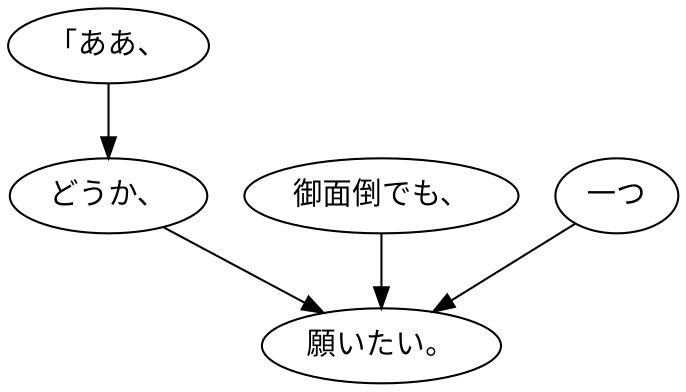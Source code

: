 digraph graph2174 {
	node0 [label="「ああ、"];
	node1 [label="どうか、"];
	node2 [label="御面倒でも、"];
	node3 [label="一つ"];
	node4 [label="願いたい。"];
	node0 -> node1;
	node1 -> node4;
	node2 -> node4;
	node3 -> node4;
}

